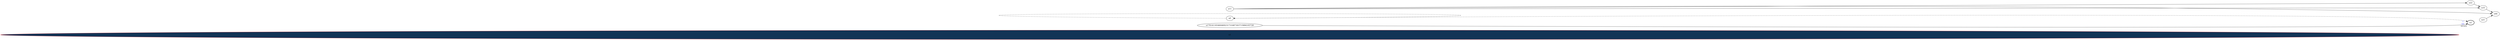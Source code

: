 digraph test5 {
	rankdir=LR;
	fontcolor=blue; /* c0; c1; c0 -- c1 */
	n1 [style=dotted, fillcolor="#123456"]; // c2; c3; c2 -- c3
	n1 [height=1, width=257, color=red, style=filled];
	n2 [style=bold, xlabel="secure"];
	n0 -> n0 -> n2[style=dashed];
	n170141183460469231731687303715884105728 -> n2 [fontname="comic sans", label="d\n\l\G", fontcolor=blue, fontsize=9];
	n11 -> n22;
	n11 -> n33;
	n11 -> n44;
	n22 -> n33;
	n21 -> n44;
	n33 -> n44;
}
